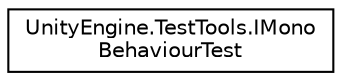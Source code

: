 digraph "Graphical Class Hierarchy"
{
 // LATEX_PDF_SIZE
  edge [fontname="Helvetica",fontsize="10",labelfontname="Helvetica",labelfontsize="10"];
  node [fontname="Helvetica",fontsize="10",shape=record];
  rankdir="LR";
  Node0 [label="UnityEngine.TestTools.IMono\lBehaviourTest",height=0.2,width=0.4,color="black", fillcolor="white", style="filled",URL="$interface_unity_engine_1_1_test_tools_1_1_i_mono_behaviour_test.html",tooltip=" "];
}
